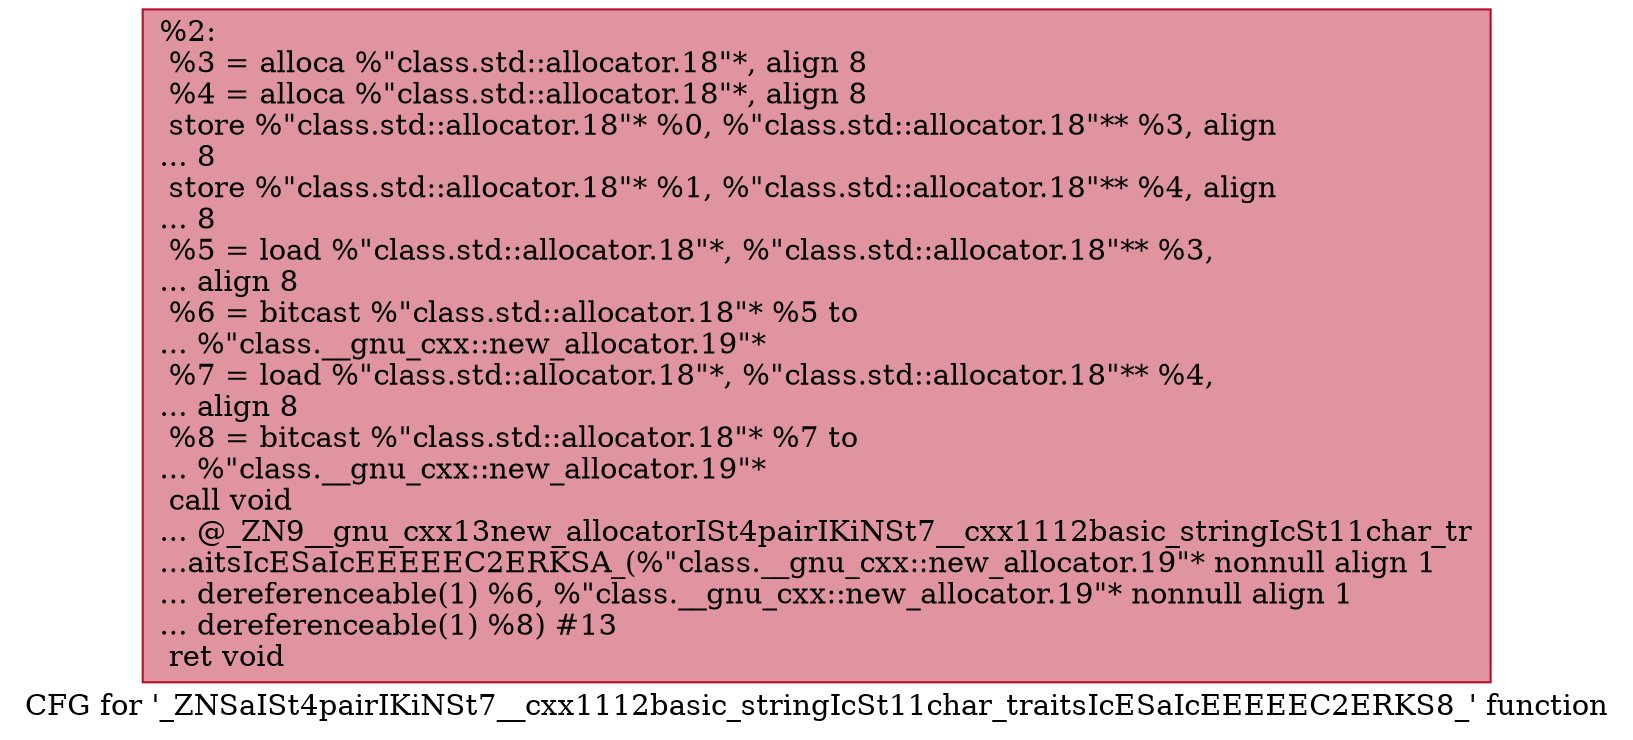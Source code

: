 digraph "CFG for '_ZNSaISt4pairIKiNSt7__cxx1112basic_stringIcSt11char_traitsIcESaIcEEEEEC2ERKS8_' function" {
	label="CFG for '_ZNSaISt4pairIKiNSt7__cxx1112basic_stringIcSt11char_traitsIcESaIcEEEEEC2ERKS8_' function";

	Node0x55a8468105d0 [shape=record,color="#b70d28ff", style=filled, fillcolor="#b70d2870",label="{%2:\l  %3 = alloca %\"class.std::allocator.18\"*, align 8\l  %4 = alloca %\"class.std::allocator.18\"*, align 8\l  store %\"class.std::allocator.18\"* %0, %\"class.std::allocator.18\"** %3, align\l... 8\l  store %\"class.std::allocator.18\"* %1, %\"class.std::allocator.18\"** %4, align\l... 8\l  %5 = load %\"class.std::allocator.18\"*, %\"class.std::allocator.18\"** %3,\l... align 8\l  %6 = bitcast %\"class.std::allocator.18\"* %5 to\l... %\"class.__gnu_cxx::new_allocator.19\"*\l  %7 = load %\"class.std::allocator.18\"*, %\"class.std::allocator.18\"** %4,\l... align 8\l  %8 = bitcast %\"class.std::allocator.18\"* %7 to\l... %\"class.__gnu_cxx::new_allocator.19\"*\l  call void\l... @_ZN9__gnu_cxx13new_allocatorISt4pairIKiNSt7__cxx1112basic_stringIcSt11char_tr\l...aitsIcESaIcEEEEEC2ERKSA_(%\"class.__gnu_cxx::new_allocator.19\"* nonnull align 1\l... dereferenceable(1) %6, %\"class.__gnu_cxx::new_allocator.19\"* nonnull align 1\l... dereferenceable(1) %8) #13\l  ret void\l}"];
}
